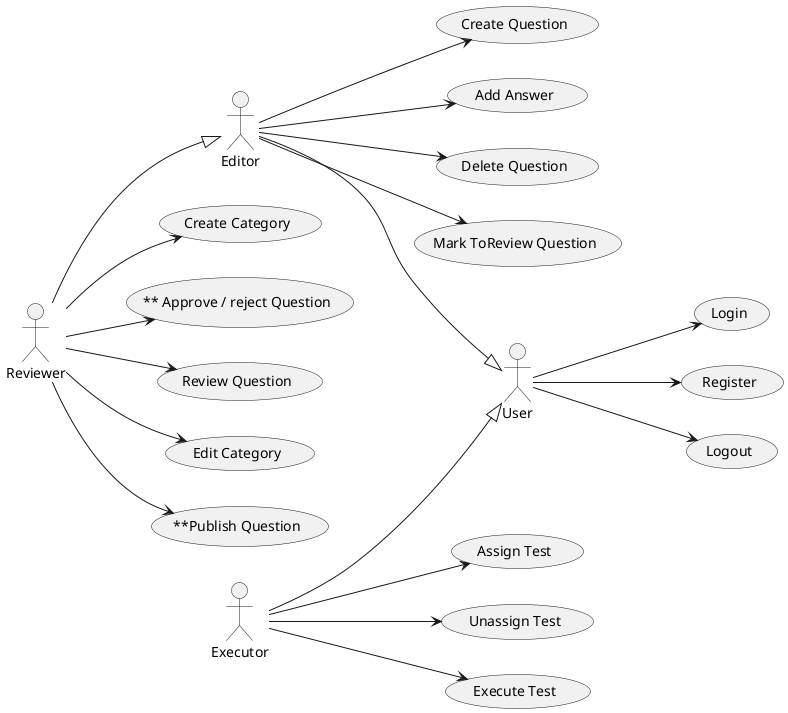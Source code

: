 @startuml useCases_app
left to right direction
actor User
actor Editor
actor Reviewer
usecase "Login" as login
usecase "Register" as register
usecase "Logout" as logout
usecase "Create Question" as createQ

usecase "Add Answer" as addAnswerQ
usecase "Delete Question" as deleteQ

usecase "Assign Test" as assignT
usecase "Unassign Test" as unassignT
usecase "Execute Test" as execT

usecase "Create Category" as createC
usecase "Mark ToReview Question" as markQ
usecase "** Approve / reject Question" as approveRejectA
usecase "Review Question" as reviewQ
usecase "Edit Category" as editC
usecase "**Publish Question" as publishQ

Editor --|> User
Reviewer --|> Editor
Executor --|> User

Editor --> createQ
Editor --> addAnswerQ
Editor --> deleteQ
Editor --> markQ

User --> login
User --> register
User --> logout
Executor --> assignT
Executor --> unassignT
Executor --> execT

Reviewer --> createC
Reviewer --> editC
Reviewer --> approveRejectA
Reviewer --> reviewQ
Reviewer --> publishQ

@enduml